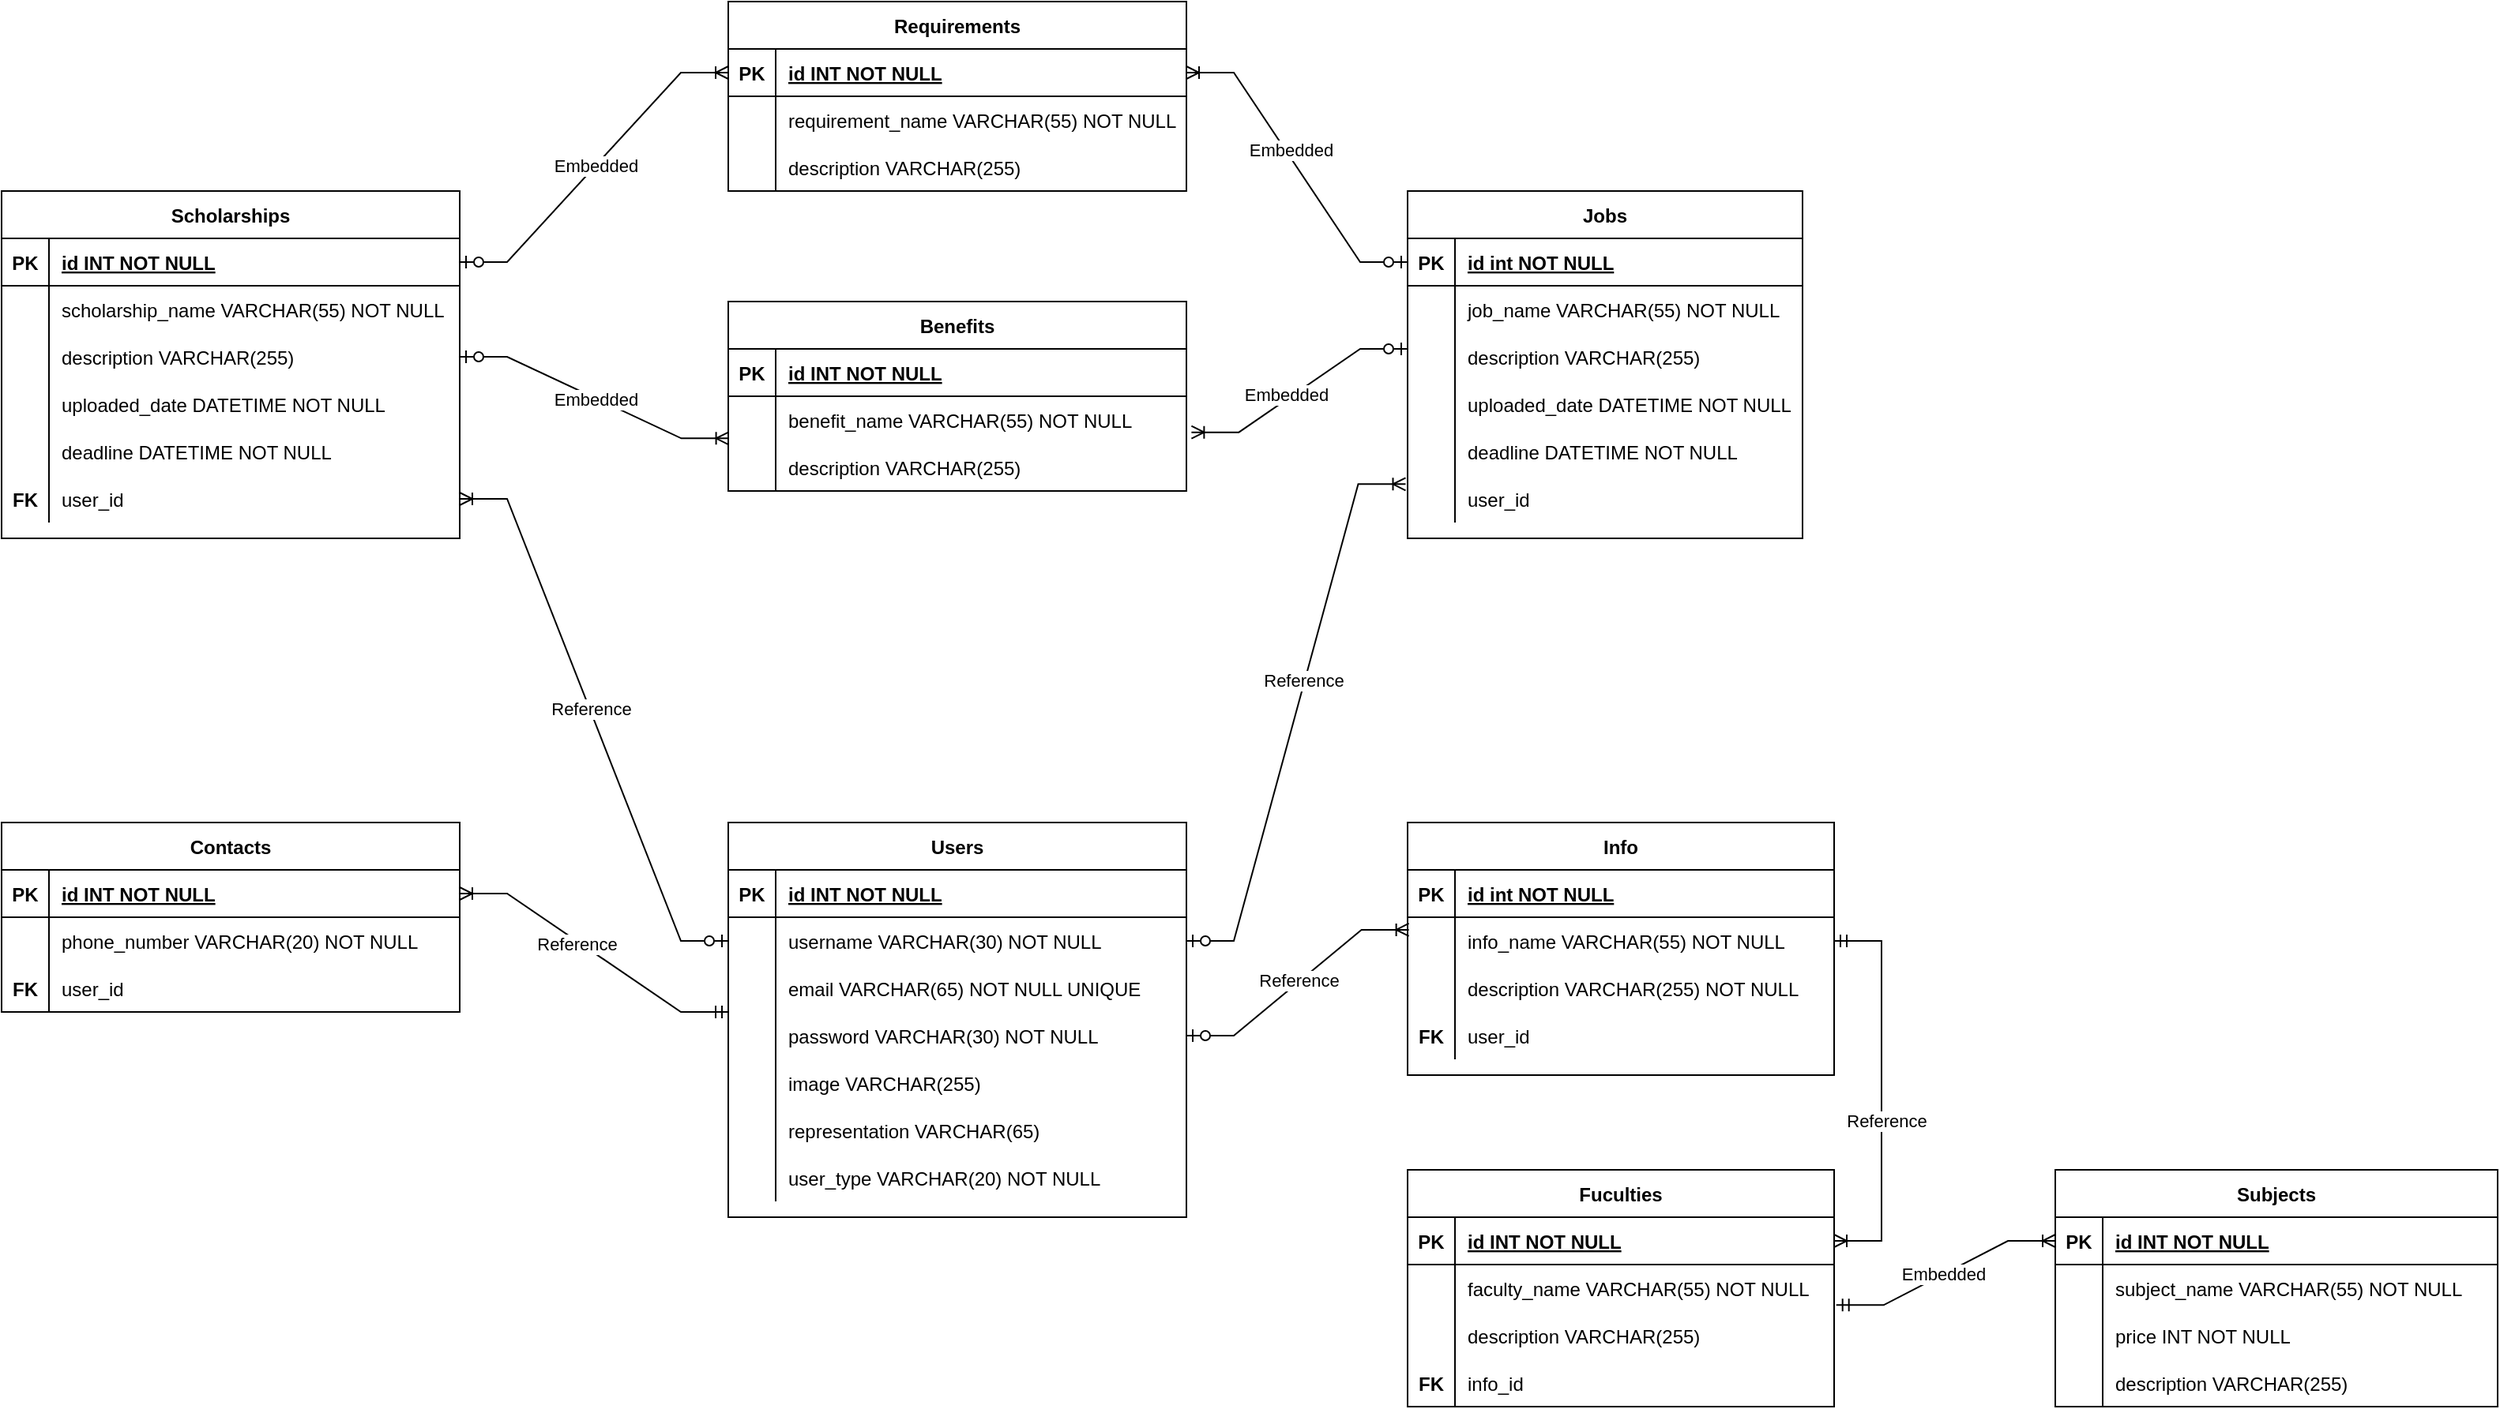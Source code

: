 <mxfile version="20.7.4" type="device"><diagram id="R2lEEEUBdFMjLlhIrx00" name="Page-1"><mxGraphModel dx="1711" dy="577" grid="1" gridSize="10" guides="1" tooltips="1" connect="1" arrows="1" fold="1" page="1" pageScale="1" pageWidth="850" pageHeight="1100" math="0" shadow="0" extFonts="Permanent Marker^https://fonts.googleapis.com/css?family=Permanent+Marker"><root><mxCell id="0"/><mxCell id="1" parent="0"/><mxCell id="C-vyLk0tnHw3VtMMgP7b-2" value="Jobs" style="shape=table;startSize=30;container=1;collapsible=1;childLayout=tableLayout;fixedRows=1;rowLines=0;fontStyle=1;align=center;resizeLast=1;" parent="1" vertex="1"><mxGeometry x="810" y="120" width="250" height="220" as="geometry"/></mxCell><mxCell id="C-vyLk0tnHw3VtMMgP7b-3" value="" style="shape=partialRectangle;collapsible=0;dropTarget=0;pointerEvents=0;fillColor=none;points=[[0,0.5],[1,0.5]];portConstraint=eastwest;top=0;left=0;right=0;bottom=1;" parent="C-vyLk0tnHw3VtMMgP7b-2" vertex="1"><mxGeometry y="30" width="250" height="30" as="geometry"/></mxCell><mxCell id="C-vyLk0tnHw3VtMMgP7b-4" value="PK" style="shape=partialRectangle;overflow=hidden;connectable=0;fillColor=none;top=0;left=0;bottom=0;right=0;fontStyle=1;" parent="C-vyLk0tnHw3VtMMgP7b-3" vertex="1"><mxGeometry width="30" height="30" as="geometry"><mxRectangle width="30" height="30" as="alternateBounds"/></mxGeometry></mxCell><mxCell id="C-vyLk0tnHw3VtMMgP7b-5" value="id int NOT NULL " style="shape=partialRectangle;overflow=hidden;connectable=0;fillColor=none;top=0;left=0;bottom=0;right=0;align=left;spacingLeft=6;fontStyle=5;" parent="C-vyLk0tnHw3VtMMgP7b-3" vertex="1"><mxGeometry x="30" width="220" height="30" as="geometry"><mxRectangle width="220" height="30" as="alternateBounds"/></mxGeometry></mxCell><mxCell id="C-vyLk0tnHw3VtMMgP7b-6" value="" style="shape=partialRectangle;collapsible=0;dropTarget=0;pointerEvents=0;fillColor=none;points=[[0,0.5],[1,0.5]];portConstraint=eastwest;top=0;left=0;right=0;bottom=0;" parent="C-vyLk0tnHw3VtMMgP7b-2" vertex="1"><mxGeometry y="60" width="250" height="30" as="geometry"/></mxCell><mxCell id="C-vyLk0tnHw3VtMMgP7b-7" value="" style="shape=partialRectangle;overflow=hidden;connectable=0;fillColor=none;top=0;left=0;bottom=0;right=0;" parent="C-vyLk0tnHw3VtMMgP7b-6" vertex="1"><mxGeometry width="30" height="30" as="geometry"><mxRectangle width="30" height="30" as="alternateBounds"/></mxGeometry></mxCell><mxCell id="C-vyLk0tnHw3VtMMgP7b-8" value="job_name VARCHAR(55) NOT NULL" style="shape=partialRectangle;overflow=hidden;connectable=0;fillColor=none;top=0;left=0;bottom=0;right=0;align=left;spacingLeft=6;" parent="C-vyLk0tnHw3VtMMgP7b-6" vertex="1"><mxGeometry x="30" width="220" height="30" as="geometry"><mxRectangle width="220" height="30" as="alternateBounds"/></mxGeometry></mxCell><mxCell id="C-vyLk0tnHw3VtMMgP7b-9" value="" style="shape=partialRectangle;collapsible=0;dropTarget=0;pointerEvents=0;fillColor=none;points=[[0,0.5],[1,0.5]];portConstraint=eastwest;top=0;left=0;right=0;bottom=0;" parent="C-vyLk0tnHw3VtMMgP7b-2" vertex="1"><mxGeometry y="90" width="250" height="30" as="geometry"/></mxCell><mxCell id="C-vyLk0tnHw3VtMMgP7b-10" value="" style="shape=partialRectangle;overflow=hidden;connectable=0;fillColor=none;top=0;left=0;bottom=0;right=0;" parent="C-vyLk0tnHw3VtMMgP7b-9" vertex="1"><mxGeometry width="30" height="30" as="geometry"><mxRectangle width="30" height="30" as="alternateBounds"/></mxGeometry></mxCell><mxCell id="C-vyLk0tnHw3VtMMgP7b-11" value="description VARCHAR(255)" style="shape=partialRectangle;overflow=hidden;connectable=0;fillColor=none;top=0;left=0;bottom=0;right=0;align=left;spacingLeft=6;" parent="C-vyLk0tnHw3VtMMgP7b-9" vertex="1"><mxGeometry x="30" width="220" height="30" as="geometry"><mxRectangle width="220" height="30" as="alternateBounds"/></mxGeometry></mxCell><mxCell id="MfcgnVbKcw_wjnU-7A-C-86" style="shape=partialRectangle;collapsible=0;dropTarget=0;pointerEvents=0;fillColor=none;points=[[0,0.5],[1,0.5]];portConstraint=eastwest;top=0;left=0;right=0;bottom=0;" parent="C-vyLk0tnHw3VtMMgP7b-2" vertex="1"><mxGeometry y="120" width="250" height="30" as="geometry"/></mxCell><mxCell id="MfcgnVbKcw_wjnU-7A-C-87" style="shape=partialRectangle;overflow=hidden;connectable=0;fillColor=none;top=0;left=0;bottom=0;right=0;" parent="MfcgnVbKcw_wjnU-7A-C-86" vertex="1"><mxGeometry width="30" height="30" as="geometry"><mxRectangle width="30" height="30" as="alternateBounds"/></mxGeometry></mxCell><mxCell id="MfcgnVbKcw_wjnU-7A-C-88" value="uploaded_date DATETIME NOT NULL" style="shape=partialRectangle;overflow=hidden;connectable=0;fillColor=none;top=0;left=0;bottom=0;right=0;align=left;spacingLeft=6;" parent="MfcgnVbKcw_wjnU-7A-C-86" vertex="1"><mxGeometry x="30" width="220" height="30" as="geometry"><mxRectangle width="220" height="30" as="alternateBounds"/></mxGeometry></mxCell><mxCell id="MfcgnVbKcw_wjnU-7A-C-89" style="shape=partialRectangle;collapsible=0;dropTarget=0;pointerEvents=0;fillColor=none;points=[[0,0.5],[1,0.5]];portConstraint=eastwest;top=0;left=0;right=0;bottom=0;" parent="C-vyLk0tnHw3VtMMgP7b-2" vertex="1"><mxGeometry y="150" width="250" height="30" as="geometry"/></mxCell><mxCell id="MfcgnVbKcw_wjnU-7A-C-90" style="shape=partialRectangle;overflow=hidden;connectable=0;fillColor=none;top=0;left=0;bottom=0;right=0;" parent="MfcgnVbKcw_wjnU-7A-C-89" vertex="1"><mxGeometry width="30" height="30" as="geometry"><mxRectangle width="30" height="30" as="alternateBounds"/></mxGeometry></mxCell><mxCell id="MfcgnVbKcw_wjnU-7A-C-91" value="deadline DATETIME NOT NULL" style="shape=partialRectangle;overflow=hidden;connectable=0;fillColor=none;top=0;left=0;bottom=0;right=0;align=left;spacingLeft=6;" parent="MfcgnVbKcw_wjnU-7A-C-89" vertex="1"><mxGeometry x="30" width="220" height="30" as="geometry"><mxRectangle width="220" height="30" as="alternateBounds"/></mxGeometry></mxCell><mxCell id="MfcgnVbKcw_wjnU-7A-C-92" style="shape=partialRectangle;collapsible=0;dropTarget=0;pointerEvents=0;fillColor=none;points=[[0,0.5],[1,0.5]];portConstraint=eastwest;top=0;left=0;right=0;bottom=0;" parent="C-vyLk0tnHw3VtMMgP7b-2" vertex="1"><mxGeometry y="180" width="250" height="30" as="geometry"/></mxCell><mxCell id="MfcgnVbKcw_wjnU-7A-C-93" style="shape=partialRectangle;overflow=hidden;connectable=0;fillColor=none;top=0;left=0;bottom=0;right=0;" parent="MfcgnVbKcw_wjnU-7A-C-92" vertex="1"><mxGeometry width="30" height="30" as="geometry"><mxRectangle width="30" height="30" as="alternateBounds"/></mxGeometry></mxCell><mxCell id="MfcgnVbKcw_wjnU-7A-C-94" value="user_id" style="shape=partialRectangle;overflow=hidden;connectable=0;fillColor=none;top=0;left=0;bottom=0;right=0;align=left;spacingLeft=6;" parent="MfcgnVbKcw_wjnU-7A-C-92" vertex="1"><mxGeometry x="30" width="220" height="30" as="geometry"><mxRectangle width="220" height="30" as="alternateBounds"/></mxGeometry></mxCell><mxCell id="C-vyLk0tnHw3VtMMgP7b-13" value="Info" style="shape=table;startSize=30;container=1;collapsible=1;childLayout=tableLayout;fixedRows=1;rowLines=0;fontStyle=1;align=center;resizeLast=1;" parent="1" vertex="1"><mxGeometry x="810" y="520" width="270" height="160" as="geometry"/></mxCell><mxCell id="C-vyLk0tnHw3VtMMgP7b-14" value="" style="shape=partialRectangle;collapsible=0;dropTarget=0;pointerEvents=0;fillColor=none;points=[[0,0.5],[1,0.5]];portConstraint=eastwest;top=0;left=0;right=0;bottom=1;" parent="C-vyLk0tnHw3VtMMgP7b-13" vertex="1"><mxGeometry y="30" width="270" height="30" as="geometry"/></mxCell><mxCell id="C-vyLk0tnHw3VtMMgP7b-15" value="PK" style="shape=partialRectangle;overflow=hidden;connectable=0;fillColor=none;top=0;left=0;bottom=0;right=0;fontStyle=1;" parent="C-vyLk0tnHw3VtMMgP7b-14" vertex="1"><mxGeometry width="30" height="30" as="geometry"><mxRectangle width="30" height="30" as="alternateBounds"/></mxGeometry></mxCell><mxCell id="C-vyLk0tnHw3VtMMgP7b-16" value="id int NOT NULL " style="shape=partialRectangle;overflow=hidden;connectable=0;fillColor=none;top=0;left=0;bottom=0;right=0;align=left;spacingLeft=6;fontStyle=5;" parent="C-vyLk0tnHw3VtMMgP7b-14" vertex="1"><mxGeometry x="30" width="240" height="30" as="geometry"><mxRectangle width="240" height="30" as="alternateBounds"/></mxGeometry></mxCell><mxCell id="C-vyLk0tnHw3VtMMgP7b-17" value="" style="shape=partialRectangle;collapsible=0;dropTarget=0;pointerEvents=0;fillColor=none;points=[[0,0.5],[1,0.5]];portConstraint=eastwest;top=0;left=0;right=0;bottom=0;" parent="C-vyLk0tnHw3VtMMgP7b-13" vertex="1"><mxGeometry y="60" width="270" height="30" as="geometry"/></mxCell><mxCell id="C-vyLk0tnHw3VtMMgP7b-18" value="" style="shape=partialRectangle;overflow=hidden;connectable=0;fillColor=none;top=0;left=0;bottom=0;right=0;" parent="C-vyLk0tnHw3VtMMgP7b-17" vertex="1"><mxGeometry width="30" height="30" as="geometry"><mxRectangle width="30" height="30" as="alternateBounds"/></mxGeometry></mxCell><mxCell id="C-vyLk0tnHw3VtMMgP7b-19" value="info_name VARCHAR(55) NOT NULL" style="shape=partialRectangle;overflow=hidden;connectable=0;fillColor=none;top=0;left=0;bottom=0;right=0;align=left;spacingLeft=6;" parent="C-vyLk0tnHw3VtMMgP7b-17" vertex="1"><mxGeometry x="30" width="240" height="30" as="geometry"><mxRectangle width="240" height="30" as="alternateBounds"/></mxGeometry></mxCell><mxCell id="C-vyLk0tnHw3VtMMgP7b-20" value="" style="shape=partialRectangle;collapsible=0;dropTarget=0;pointerEvents=0;fillColor=none;points=[[0,0.5],[1,0.5]];portConstraint=eastwest;top=0;left=0;right=0;bottom=0;" parent="C-vyLk0tnHw3VtMMgP7b-13" vertex="1"><mxGeometry y="90" width="270" height="30" as="geometry"/></mxCell><mxCell id="C-vyLk0tnHw3VtMMgP7b-21" value="" style="shape=partialRectangle;overflow=hidden;connectable=0;fillColor=none;top=0;left=0;bottom=0;right=0;" parent="C-vyLk0tnHw3VtMMgP7b-20" vertex="1"><mxGeometry width="30" height="30" as="geometry"><mxRectangle width="30" height="30" as="alternateBounds"/></mxGeometry></mxCell><mxCell id="C-vyLk0tnHw3VtMMgP7b-22" value="description VARCHAR(255) NOT NULL" style="shape=partialRectangle;overflow=hidden;connectable=0;fillColor=none;top=0;left=0;bottom=0;right=0;align=left;spacingLeft=6;" parent="C-vyLk0tnHw3VtMMgP7b-20" vertex="1"><mxGeometry x="30" width="240" height="30" as="geometry"><mxRectangle width="240" height="30" as="alternateBounds"/></mxGeometry></mxCell><mxCell id="MfcgnVbKcw_wjnU-7A-C-119" style="shape=partialRectangle;collapsible=0;dropTarget=0;pointerEvents=0;fillColor=none;points=[[0,0.5],[1,0.5]];portConstraint=eastwest;top=0;left=0;right=0;bottom=0;" parent="C-vyLk0tnHw3VtMMgP7b-13" vertex="1"><mxGeometry y="120" width="270" height="30" as="geometry"/></mxCell><mxCell id="MfcgnVbKcw_wjnU-7A-C-120" value="FK" style="shape=partialRectangle;overflow=hidden;connectable=0;fillColor=none;top=0;left=0;bottom=0;right=0;fontStyle=1" parent="MfcgnVbKcw_wjnU-7A-C-119" vertex="1"><mxGeometry width="30" height="30" as="geometry"><mxRectangle width="30" height="30" as="alternateBounds"/></mxGeometry></mxCell><mxCell id="MfcgnVbKcw_wjnU-7A-C-121" value="user_id" style="shape=partialRectangle;overflow=hidden;connectable=0;fillColor=none;top=0;left=0;bottom=0;right=0;align=left;spacingLeft=6;" parent="MfcgnVbKcw_wjnU-7A-C-119" vertex="1"><mxGeometry x="30" width="240" height="30" as="geometry"><mxRectangle width="240" height="30" as="alternateBounds"/></mxGeometry></mxCell><mxCell id="C-vyLk0tnHw3VtMMgP7b-23" value="Scholarships" style="shape=table;startSize=30;container=1;collapsible=1;childLayout=tableLayout;fixedRows=1;rowLines=0;fontStyle=1;align=center;resizeLast=1;" parent="1" vertex="1"><mxGeometry x="-80" y="120" width="290" height="220" as="geometry"/></mxCell><mxCell id="C-vyLk0tnHw3VtMMgP7b-24" value="" style="shape=partialRectangle;collapsible=0;dropTarget=0;pointerEvents=0;fillColor=none;points=[[0,0.5],[1,0.5]];portConstraint=eastwest;top=0;left=0;right=0;bottom=1;" parent="C-vyLk0tnHw3VtMMgP7b-23" vertex="1"><mxGeometry y="30" width="290" height="30" as="geometry"/></mxCell><mxCell id="C-vyLk0tnHw3VtMMgP7b-25" value="PK" style="shape=partialRectangle;overflow=hidden;connectable=0;fillColor=none;top=0;left=0;bottom=0;right=0;fontStyle=1;" parent="C-vyLk0tnHw3VtMMgP7b-24" vertex="1"><mxGeometry width="30" height="30" as="geometry"><mxRectangle width="30" height="30" as="alternateBounds"/></mxGeometry></mxCell><mxCell id="C-vyLk0tnHw3VtMMgP7b-26" value="id INT NOT NULL" style="shape=partialRectangle;overflow=hidden;connectable=0;fillColor=none;top=0;left=0;bottom=0;right=0;align=left;spacingLeft=6;fontStyle=5;" parent="C-vyLk0tnHw3VtMMgP7b-24" vertex="1"><mxGeometry x="30" width="260" height="30" as="geometry"><mxRectangle width="260" height="30" as="alternateBounds"/></mxGeometry></mxCell><mxCell id="C-vyLk0tnHw3VtMMgP7b-27" value="" style="shape=partialRectangle;collapsible=0;dropTarget=0;pointerEvents=0;fillColor=none;points=[[0,0.5],[1,0.5]];portConstraint=eastwest;top=0;left=0;right=0;bottom=0;" parent="C-vyLk0tnHw3VtMMgP7b-23" vertex="1"><mxGeometry y="60" width="290" height="30" as="geometry"/></mxCell><mxCell id="C-vyLk0tnHw3VtMMgP7b-28" value="" style="shape=partialRectangle;overflow=hidden;connectable=0;fillColor=none;top=0;left=0;bottom=0;right=0;" parent="C-vyLk0tnHw3VtMMgP7b-27" vertex="1"><mxGeometry width="30" height="30" as="geometry"><mxRectangle width="30" height="30" as="alternateBounds"/></mxGeometry></mxCell><mxCell id="C-vyLk0tnHw3VtMMgP7b-29" value="scholarship_name VARCHAR(55) NOT NULL" style="shape=partialRectangle;overflow=hidden;connectable=0;fillColor=none;top=0;left=0;bottom=0;right=0;align=left;spacingLeft=6;" parent="C-vyLk0tnHw3VtMMgP7b-27" vertex="1"><mxGeometry x="30" width="260" height="30" as="geometry"><mxRectangle width="260" height="30" as="alternateBounds"/></mxGeometry></mxCell><mxCell id="MfcgnVbKcw_wjnU-7A-C-8" style="shape=partialRectangle;collapsible=0;dropTarget=0;pointerEvents=0;fillColor=none;points=[[0,0.5],[1,0.5]];portConstraint=eastwest;top=0;left=0;right=0;bottom=0;" parent="C-vyLk0tnHw3VtMMgP7b-23" vertex="1"><mxGeometry y="90" width="290" height="30" as="geometry"/></mxCell><mxCell id="MfcgnVbKcw_wjnU-7A-C-9" style="shape=partialRectangle;overflow=hidden;connectable=0;fillColor=none;top=0;left=0;bottom=0;right=0;" parent="MfcgnVbKcw_wjnU-7A-C-8" vertex="1"><mxGeometry width="30" height="30" as="geometry"><mxRectangle width="30" height="30" as="alternateBounds"/></mxGeometry></mxCell><mxCell id="MfcgnVbKcw_wjnU-7A-C-10" value="description VARCHAR(255)" style="shape=partialRectangle;overflow=hidden;connectable=0;fillColor=none;top=0;left=0;bottom=0;right=0;align=left;spacingLeft=6;" parent="MfcgnVbKcw_wjnU-7A-C-8" vertex="1"><mxGeometry x="30" width="260" height="30" as="geometry"><mxRectangle width="260" height="30" as="alternateBounds"/></mxGeometry></mxCell><mxCell id="MfcgnVbKcw_wjnU-7A-C-11" style="shape=partialRectangle;collapsible=0;dropTarget=0;pointerEvents=0;fillColor=none;points=[[0,0.5],[1,0.5]];portConstraint=eastwest;top=0;left=0;right=0;bottom=0;" parent="C-vyLk0tnHw3VtMMgP7b-23" vertex="1"><mxGeometry y="120" width="290" height="30" as="geometry"/></mxCell><mxCell id="MfcgnVbKcw_wjnU-7A-C-12" style="shape=partialRectangle;overflow=hidden;connectable=0;fillColor=none;top=0;left=0;bottom=0;right=0;" parent="MfcgnVbKcw_wjnU-7A-C-11" vertex="1"><mxGeometry width="30" height="30" as="geometry"><mxRectangle width="30" height="30" as="alternateBounds"/></mxGeometry></mxCell><mxCell id="MfcgnVbKcw_wjnU-7A-C-13" value="uploaded_date DATETIME NOT NULL" style="shape=partialRectangle;overflow=hidden;connectable=0;fillColor=none;top=0;left=0;bottom=0;right=0;align=left;spacingLeft=6;" parent="MfcgnVbKcw_wjnU-7A-C-11" vertex="1"><mxGeometry x="30" width="260" height="30" as="geometry"><mxRectangle width="260" height="30" as="alternateBounds"/></mxGeometry></mxCell><mxCell id="MfcgnVbKcw_wjnU-7A-C-14" style="shape=partialRectangle;collapsible=0;dropTarget=0;pointerEvents=0;fillColor=none;points=[[0,0.5],[1,0.5]];portConstraint=eastwest;top=0;left=0;right=0;bottom=0;" parent="C-vyLk0tnHw3VtMMgP7b-23" vertex="1"><mxGeometry y="150" width="290" height="30" as="geometry"/></mxCell><mxCell id="MfcgnVbKcw_wjnU-7A-C-15" style="shape=partialRectangle;overflow=hidden;connectable=0;fillColor=none;top=0;left=0;bottom=0;right=0;" parent="MfcgnVbKcw_wjnU-7A-C-14" vertex="1"><mxGeometry width="30" height="30" as="geometry"><mxRectangle width="30" height="30" as="alternateBounds"/></mxGeometry></mxCell><mxCell id="MfcgnVbKcw_wjnU-7A-C-16" value="deadline DATETIME NOT NULL" style="shape=partialRectangle;overflow=hidden;connectable=0;fillColor=none;top=0;left=0;bottom=0;right=0;align=left;spacingLeft=6;" parent="MfcgnVbKcw_wjnU-7A-C-14" vertex="1"><mxGeometry x="30" width="260" height="30" as="geometry"><mxRectangle width="260" height="30" as="alternateBounds"/></mxGeometry></mxCell><mxCell id="MfcgnVbKcw_wjnU-7A-C-47" style="shape=partialRectangle;collapsible=0;dropTarget=0;pointerEvents=0;fillColor=none;points=[[0,0.5],[1,0.5]];portConstraint=eastwest;top=0;left=0;right=0;bottom=0;" parent="C-vyLk0tnHw3VtMMgP7b-23" vertex="1"><mxGeometry y="180" width="290" height="30" as="geometry"/></mxCell><mxCell id="MfcgnVbKcw_wjnU-7A-C-48" value="FK" style="shape=partialRectangle;overflow=hidden;connectable=0;fillColor=none;top=0;left=0;bottom=0;right=0;fontStyle=1" parent="MfcgnVbKcw_wjnU-7A-C-47" vertex="1"><mxGeometry width="30" height="30" as="geometry"><mxRectangle width="30" height="30" as="alternateBounds"/></mxGeometry></mxCell><mxCell id="MfcgnVbKcw_wjnU-7A-C-49" value="user_id" style="shape=partialRectangle;overflow=hidden;connectable=0;fillColor=none;top=0;left=0;bottom=0;right=0;align=left;spacingLeft=6;" parent="MfcgnVbKcw_wjnU-7A-C-47" vertex="1"><mxGeometry x="30" width="260" height="30" as="geometry"><mxRectangle width="260" height="30" as="alternateBounds"/></mxGeometry></mxCell><mxCell id="MfcgnVbKcw_wjnU-7A-C-1" value="Users" style="shape=table;startSize=30;container=1;collapsible=1;childLayout=tableLayout;fixedRows=1;rowLines=0;fontStyle=1;align=center;resizeLast=1;" parent="1" vertex="1"><mxGeometry x="380" y="520" width="290" height="250" as="geometry"/></mxCell><mxCell id="MfcgnVbKcw_wjnU-7A-C-2" value="" style="shape=partialRectangle;collapsible=0;dropTarget=0;pointerEvents=0;fillColor=none;points=[[0,0.5],[1,0.5]];portConstraint=eastwest;top=0;left=0;right=0;bottom=1;" parent="MfcgnVbKcw_wjnU-7A-C-1" vertex="1"><mxGeometry y="30" width="290" height="30" as="geometry"/></mxCell><mxCell id="MfcgnVbKcw_wjnU-7A-C-3" value="PK" style="shape=partialRectangle;overflow=hidden;connectable=0;fillColor=none;top=0;left=0;bottom=0;right=0;fontStyle=1;" parent="MfcgnVbKcw_wjnU-7A-C-2" vertex="1"><mxGeometry width="30" height="30" as="geometry"><mxRectangle width="30" height="30" as="alternateBounds"/></mxGeometry></mxCell><mxCell id="MfcgnVbKcw_wjnU-7A-C-4" value="id INT NOT NULL" style="shape=partialRectangle;overflow=hidden;connectable=0;fillColor=none;top=0;left=0;bottom=0;right=0;align=left;spacingLeft=6;fontStyle=5;" parent="MfcgnVbKcw_wjnU-7A-C-2" vertex="1"><mxGeometry x="30" width="260" height="30" as="geometry"><mxRectangle width="260" height="30" as="alternateBounds"/></mxGeometry></mxCell><mxCell id="MfcgnVbKcw_wjnU-7A-C-66" style="shape=partialRectangle;collapsible=0;dropTarget=0;pointerEvents=0;fillColor=none;points=[[0,0.5],[1,0.5]];portConstraint=eastwest;top=0;left=0;right=0;bottom=0;" parent="MfcgnVbKcw_wjnU-7A-C-1" vertex="1"><mxGeometry y="60" width="290" height="30" as="geometry"/></mxCell><mxCell id="MfcgnVbKcw_wjnU-7A-C-67" style="shape=partialRectangle;overflow=hidden;connectable=0;fillColor=none;top=0;left=0;bottom=0;right=0;" parent="MfcgnVbKcw_wjnU-7A-C-66" vertex="1"><mxGeometry width="30" height="30" as="geometry"><mxRectangle width="30" height="30" as="alternateBounds"/></mxGeometry></mxCell><mxCell id="MfcgnVbKcw_wjnU-7A-C-68" value="username VARCHAR(30) NOT NULL" style="shape=partialRectangle;overflow=hidden;connectable=0;fillColor=none;top=0;left=0;bottom=0;right=0;align=left;spacingLeft=6;" parent="MfcgnVbKcw_wjnU-7A-C-66" vertex="1"><mxGeometry x="30" width="260" height="30" as="geometry"><mxRectangle width="260" height="30" as="alternateBounds"/></mxGeometry></mxCell><mxCell id="MfcgnVbKcw_wjnU-7A-C-5" value="" style="shape=partialRectangle;collapsible=0;dropTarget=0;pointerEvents=0;fillColor=none;points=[[0,0.5],[1,0.5]];portConstraint=eastwest;top=0;left=0;right=0;bottom=0;" parent="MfcgnVbKcw_wjnU-7A-C-1" vertex="1"><mxGeometry y="90" width="290" height="30" as="geometry"/></mxCell><mxCell id="MfcgnVbKcw_wjnU-7A-C-6" value="" style="shape=partialRectangle;overflow=hidden;connectable=0;fillColor=none;top=0;left=0;bottom=0;right=0;" parent="MfcgnVbKcw_wjnU-7A-C-5" vertex="1"><mxGeometry width="30" height="30" as="geometry"><mxRectangle width="30" height="30" as="alternateBounds"/></mxGeometry></mxCell><mxCell id="MfcgnVbKcw_wjnU-7A-C-7" value="email VARCHAR(65) NOT NULL UNIQUE" style="shape=partialRectangle;overflow=hidden;connectable=0;fillColor=none;top=0;left=0;bottom=0;right=0;align=left;spacingLeft=6;" parent="MfcgnVbKcw_wjnU-7A-C-5" vertex="1"><mxGeometry x="30" width="260" height="30" as="geometry"><mxRectangle width="260" height="30" as="alternateBounds"/></mxGeometry></mxCell><mxCell id="MfcgnVbKcw_wjnU-7A-C-57" style="shape=partialRectangle;collapsible=0;dropTarget=0;pointerEvents=0;fillColor=none;points=[[0,0.5],[1,0.5]];portConstraint=eastwest;top=0;left=0;right=0;bottom=0;" parent="MfcgnVbKcw_wjnU-7A-C-1" vertex="1"><mxGeometry y="120" width="290" height="30" as="geometry"/></mxCell><mxCell id="MfcgnVbKcw_wjnU-7A-C-58" style="shape=partialRectangle;overflow=hidden;connectable=0;fillColor=none;top=0;left=0;bottom=0;right=0;" parent="MfcgnVbKcw_wjnU-7A-C-57" vertex="1"><mxGeometry width="30" height="30" as="geometry"><mxRectangle width="30" height="30" as="alternateBounds"/></mxGeometry></mxCell><mxCell id="MfcgnVbKcw_wjnU-7A-C-59" value="password VARCHAR(30) NOT NULL" style="shape=partialRectangle;overflow=hidden;connectable=0;fillColor=none;top=0;left=0;bottom=0;right=0;align=left;spacingLeft=6;" parent="MfcgnVbKcw_wjnU-7A-C-57" vertex="1"><mxGeometry x="30" width="260" height="30" as="geometry"><mxRectangle width="260" height="30" as="alternateBounds"/></mxGeometry></mxCell><mxCell id="MfcgnVbKcw_wjnU-7A-C-54" style="shape=partialRectangle;collapsible=0;dropTarget=0;pointerEvents=0;fillColor=none;points=[[0,0.5],[1,0.5]];portConstraint=eastwest;top=0;left=0;right=0;bottom=0;" parent="MfcgnVbKcw_wjnU-7A-C-1" vertex="1"><mxGeometry y="150" width="290" height="30" as="geometry"/></mxCell><mxCell id="MfcgnVbKcw_wjnU-7A-C-55" style="shape=partialRectangle;overflow=hidden;connectable=0;fillColor=none;top=0;left=0;bottom=0;right=0;" parent="MfcgnVbKcw_wjnU-7A-C-54" vertex="1"><mxGeometry width="30" height="30" as="geometry"><mxRectangle width="30" height="30" as="alternateBounds"/></mxGeometry></mxCell><mxCell id="MfcgnVbKcw_wjnU-7A-C-56" value="image VARCHAR(255) " style="shape=partialRectangle;overflow=hidden;connectable=0;fillColor=none;top=0;left=0;bottom=0;right=0;align=left;spacingLeft=6;" parent="MfcgnVbKcw_wjnU-7A-C-54" vertex="1"><mxGeometry x="30" width="260" height="30" as="geometry"><mxRectangle width="260" height="30" as="alternateBounds"/></mxGeometry></mxCell><mxCell id="MfcgnVbKcw_wjnU-7A-C-60" style="shape=partialRectangle;collapsible=0;dropTarget=0;pointerEvents=0;fillColor=none;points=[[0,0.5],[1,0.5]];portConstraint=eastwest;top=0;left=0;right=0;bottom=0;" parent="MfcgnVbKcw_wjnU-7A-C-1" vertex="1"><mxGeometry y="180" width="290" height="30" as="geometry"/></mxCell><mxCell id="MfcgnVbKcw_wjnU-7A-C-61" style="shape=partialRectangle;overflow=hidden;connectable=0;fillColor=none;top=0;left=0;bottom=0;right=0;" parent="MfcgnVbKcw_wjnU-7A-C-60" vertex="1"><mxGeometry width="30" height="30" as="geometry"><mxRectangle width="30" height="30" as="alternateBounds"/></mxGeometry></mxCell><mxCell id="MfcgnVbKcw_wjnU-7A-C-62" value="representation VARCHAR(65) " style="shape=partialRectangle;overflow=hidden;connectable=0;fillColor=none;top=0;left=0;bottom=0;right=0;align=left;spacingLeft=6;" parent="MfcgnVbKcw_wjnU-7A-C-60" vertex="1"><mxGeometry x="30" width="260" height="30" as="geometry"><mxRectangle width="260" height="30" as="alternateBounds"/></mxGeometry></mxCell><mxCell id="MfcgnVbKcw_wjnU-7A-C-103" style="shape=partialRectangle;collapsible=0;dropTarget=0;pointerEvents=0;fillColor=none;points=[[0,0.5],[1,0.5]];portConstraint=eastwest;top=0;left=0;right=0;bottom=0;" parent="MfcgnVbKcw_wjnU-7A-C-1" vertex="1"><mxGeometry y="210" width="290" height="30" as="geometry"/></mxCell><mxCell id="MfcgnVbKcw_wjnU-7A-C-104" style="shape=partialRectangle;overflow=hidden;connectable=0;fillColor=none;top=0;left=0;bottom=0;right=0;" parent="MfcgnVbKcw_wjnU-7A-C-103" vertex="1"><mxGeometry width="30" height="30" as="geometry"><mxRectangle width="30" height="30" as="alternateBounds"/></mxGeometry></mxCell><mxCell id="MfcgnVbKcw_wjnU-7A-C-105" value="user_type VARCHAR(20) NOT NULL" style="shape=partialRectangle;overflow=hidden;connectable=0;fillColor=none;top=0;left=0;bottom=0;right=0;align=left;spacingLeft=6;" parent="MfcgnVbKcw_wjnU-7A-C-103" vertex="1"><mxGeometry x="30" width="260" height="30" as="geometry"><mxRectangle width="260" height="30" as="alternateBounds"/></mxGeometry></mxCell><mxCell id="MfcgnVbKcw_wjnU-7A-C-17" value="Requirements" style="shape=table;startSize=30;container=1;collapsible=1;childLayout=tableLayout;fixedRows=1;rowLines=0;fontStyle=1;align=center;resizeLast=1;" parent="1" vertex="1"><mxGeometry x="380" width="290" height="120" as="geometry"/></mxCell><mxCell id="MfcgnVbKcw_wjnU-7A-C-18" value="" style="shape=tableRow;horizontal=0;startSize=0;swimlaneHead=0;swimlaneBody=0;fillColor=none;collapsible=0;dropTarget=0;points=[[0,0.5],[1,0.5]];portConstraint=eastwest;top=0;left=0;right=0;bottom=1;" parent="MfcgnVbKcw_wjnU-7A-C-17" vertex="1"><mxGeometry y="30" width="290" height="30" as="geometry"/></mxCell><mxCell id="MfcgnVbKcw_wjnU-7A-C-19" value="PK" style="shape=partialRectangle;connectable=0;fillColor=none;top=0;left=0;bottom=0;right=0;fontStyle=1;overflow=hidden;" parent="MfcgnVbKcw_wjnU-7A-C-18" vertex="1"><mxGeometry width="30" height="30" as="geometry"><mxRectangle width="30" height="30" as="alternateBounds"/></mxGeometry></mxCell><mxCell id="MfcgnVbKcw_wjnU-7A-C-20" value="id INT NOT NULL" style="shape=partialRectangle;connectable=0;fillColor=none;top=0;left=0;bottom=0;right=0;align=left;spacingLeft=6;fontStyle=5;overflow=hidden;" parent="MfcgnVbKcw_wjnU-7A-C-18" vertex="1"><mxGeometry x="30" width="260" height="30" as="geometry"><mxRectangle width="260" height="30" as="alternateBounds"/></mxGeometry></mxCell><mxCell id="MfcgnVbKcw_wjnU-7A-C-21" value="" style="shape=tableRow;horizontal=0;startSize=0;swimlaneHead=0;swimlaneBody=0;fillColor=none;collapsible=0;dropTarget=0;points=[[0,0.5],[1,0.5]];portConstraint=eastwest;top=0;left=0;right=0;bottom=0;" parent="MfcgnVbKcw_wjnU-7A-C-17" vertex="1"><mxGeometry y="60" width="290" height="30" as="geometry"/></mxCell><mxCell id="MfcgnVbKcw_wjnU-7A-C-22" value="" style="shape=partialRectangle;connectable=0;fillColor=none;top=0;left=0;bottom=0;right=0;editable=1;overflow=hidden;" parent="MfcgnVbKcw_wjnU-7A-C-21" vertex="1"><mxGeometry width="30" height="30" as="geometry"><mxRectangle width="30" height="30" as="alternateBounds"/></mxGeometry></mxCell><mxCell id="MfcgnVbKcw_wjnU-7A-C-23" value="requirement_name VARCHAR(55) NOT NULL" style="shape=partialRectangle;connectable=0;fillColor=none;top=0;left=0;bottom=0;right=0;align=left;spacingLeft=6;overflow=hidden;" parent="MfcgnVbKcw_wjnU-7A-C-21" vertex="1"><mxGeometry x="30" width="260" height="30" as="geometry"><mxRectangle width="260" height="30" as="alternateBounds"/></mxGeometry></mxCell><mxCell id="MfcgnVbKcw_wjnU-7A-C-24" value="" style="shape=tableRow;horizontal=0;startSize=0;swimlaneHead=0;swimlaneBody=0;fillColor=none;collapsible=0;dropTarget=0;points=[[0,0.5],[1,0.5]];portConstraint=eastwest;top=0;left=0;right=0;bottom=0;" parent="MfcgnVbKcw_wjnU-7A-C-17" vertex="1"><mxGeometry y="90" width="290" height="30" as="geometry"/></mxCell><mxCell id="MfcgnVbKcw_wjnU-7A-C-25" value="" style="shape=partialRectangle;connectable=0;fillColor=none;top=0;left=0;bottom=0;right=0;editable=1;overflow=hidden;" parent="MfcgnVbKcw_wjnU-7A-C-24" vertex="1"><mxGeometry width="30" height="30" as="geometry"><mxRectangle width="30" height="30" as="alternateBounds"/></mxGeometry></mxCell><mxCell id="MfcgnVbKcw_wjnU-7A-C-26" value="description VARCHAR(255)" style="shape=partialRectangle;connectable=0;fillColor=none;top=0;left=0;bottom=0;right=0;align=left;spacingLeft=6;overflow=hidden;" parent="MfcgnVbKcw_wjnU-7A-C-24" vertex="1"><mxGeometry x="30" width="260" height="30" as="geometry"><mxRectangle width="260" height="30" as="alternateBounds"/></mxGeometry></mxCell><mxCell id="MfcgnVbKcw_wjnU-7A-C-31" value="Benefits" style="shape=table;startSize=30;container=1;collapsible=1;childLayout=tableLayout;fixedRows=1;rowLines=0;fontStyle=1;align=center;resizeLast=1;" parent="1" vertex="1"><mxGeometry x="380" y="190" width="290" height="120" as="geometry"/></mxCell><mxCell id="MfcgnVbKcw_wjnU-7A-C-32" value="" style="shape=tableRow;horizontal=0;startSize=0;swimlaneHead=0;swimlaneBody=0;fillColor=none;collapsible=0;dropTarget=0;points=[[0,0.5],[1,0.5]];portConstraint=eastwest;top=0;left=0;right=0;bottom=1;" parent="MfcgnVbKcw_wjnU-7A-C-31" vertex="1"><mxGeometry y="30" width="290" height="30" as="geometry"/></mxCell><mxCell id="MfcgnVbKcw_wjnU-7A-C-33" value="PK" style="shape=partialRectangle;connectable=0;fillColor=none;top=0;left=0;bottom=0;right=0;fontStyle=1;overflow=hidden;" parent="MfcgnVbKcw_wjnU-7A-C-32" vertex="1"><mxGeometry width="30" height="30" as="geometry"><mxRectangle width="30" height="30" as="alternateBounds"/></mxGeometry></mxCell><mxCell id="MfcgnVbKcw_wjnU-7A-C-34" value="id INT NOT NULL" style="shape=partialRectangle;connectable=0;fillColor=none;top=0;left=0;bottom=0;right=0;align=left;spacingLeft=6;fontStyle=5;overflow=hidden;" parent="MfcgnVbKcw_wjnU-7A-C-32" vertex="1"><mxGeometry x="30" width="260" height="30" as="geometry"><mxRectangle width="260" height="30" as="alternateBounds"/></mxGeometry></mxCell><mxCell id="MfcgnVbKcw_wjnU-7A-C-35" value="" style="shape=tableRow;horizontal=0;startSize=0;swimlaneHead=0;swimlaneBody=0;fillColor=none;collapsible=0;dropTarget=0;points=[[0,0.5],[1,0.5]];portConstraint=eastwest;top=0;left=0;right=0;bottom=0;" parent="MfcgnVbKcw_wjnU-7A-C-31" vertex="1"><mxGeometry y="60" width="290" height="30" as="geometry"/></mxCell><mxCell id="MfcgnVbKcw_wjnU-7A-C-36" value="" style="shape=partialRectangle;connectable=0;fillColor=none;top=0;left=0;bottom=0;right=0;editable=1;overflow=hidden;" parent="MfcgnVbKcw_wjnU-7A-C-35" vertex="1"><mxGeometry width="30" height="30" as="geometry"><mxRectangle width="30" height="30" as="alternateBounds"/></mxGeometry></mxCell><mxCell id="MfcgnVbKcw_wjnU-7A-C-37" value="benefit_name VARCHAR(55) NOT NULL" style="shape=partialRectangle;connectable=0;fillColor=none;top=0;left=0;bottom=0;right=0;align=left;spacingLeft=6;overflow=hidden;" parent="MfcgnVbKcw_wjnU-7A-C-35" vertex="1"><mxGeometry x="30" width="260" height="30" as="geometry"><mxRectangle width="260" height="30" as="alternateBounds"/></mxGeometry></mxCell><mxCell id="MfcgnVbKcw_wjnU-7A-C-38" value="" style="shape=tableRow;horizontal=0;startSize=0;swimlaneHead=0;swimlaneBody=0;fillColor=none;collapsible=0;dropTarget=0;points=[[0,0.5],[1,0.5]];portConstraint=eastwest;top=0;left=0;right=0;bottom=0;" parent="MfcgnVbKcw_wjnU-7A-C-31" vertex="1"><mxGeometry y="90" width="290" height="30" as="geometry"/></mxCell><mxCell id="MfcgnVbKcw_wjnU-7A-C-39" value="" style="shape=partialRectangle;connectable=0;fillColor=none;top=0;left=0;bottom=0;right=0;editable=1;overflow=hidden;" parent="MfcgnVbKcw_wjnU-7A-C-38" vertex="1"><mxGeometry width="30" height="30" as="geometry"><mxRectangle width="30" height="30" as="alternateBounds"/></mxGeometry></mxCell><mxCell id="MfcgnVbKcw_wjnU-7A-C-40" value="description VARCHAR(255)" style="shape=partialRectangle;connectable=0;fillColor=none;top=0;left=0;bottom=0;right=0;align=left;spacingLeft=6;overflow=hidden;" parent="MfcgnVbKcw_wjnU-7A-C-38" vertex="1"><mxGeometry x="30" width="260" height="30" as="geometry"><mxRectangle width="260" height="30" as="alternateBounds"/></mxGeometry></mxCell><mxCell id="MfcgnVbKcw_wjnU-7A-C-50" value="" style="edgeStyle=entityRelationEdgeStyle;fontSize=12;html=1;endArrow=ERoneToMany;startArrow=ERzeroToOne;rounded=0;entryX=0;entryY=0.5;entryDx=0;entryDy=0;exitX=1;exitY=0.5;exitDx=0;exitDy=0;" parent="1" source="C-vyLk0tnHw3VtMMgP7b-24" target="MfcgnVbKcw_wjnU-7A-C-18" edge="1"><mxGeometry width="100" height="100" relative="1" as="geometry"><mxPoint x="170" y="30" as="sourcePoint"/><mxPoint x="130" y="440" as="targetPoint"/></mxGeometry></mxCell><mxCell id="MfcgnVbKcw_wjnU-7A-C-51" value="Embedded" style="edgeLabel;html=1;align=center;verticalAlign=middle;resizable=0;points=[];" parent="MfcgnVbKcw_wjnU-7A-C-50" vertex="1" connectable="0"><mxGeometry x="0.011" relative="1" as="geometry"><mxPoint as="offset"/></mxGeometry></mxCell><mxCell id="MfcgnVbKcw_wjnU-7A-C-52" value="" style="edgeStyle=entityRelationEdgeStyle;fontSize=12;html=1;endArrow=ERoneToMany;startArrow=ERzeroToOne;rounded=0;entryX=0.001;entryY=-0.111;entryDx=0;entryDy=0;exitX=1;exitY=0.5;exitDx=0;exitDy=0;entryPerimeter=0;" parent="1" source="MfcgnVbKcw_wjnU-7A-C-8" target="MfcgnVbKcw_wjnU-7A-C-38" edge="1"><mxGeometry width="100" height="100" relative="1" as="geometry"><mxPoint x="180" y="80" as="sourcePoint"/><mxPoint x="-50.0" y="175.0" as="targetPoint"/></mxGeometry></mxCell><mxCell id="MfcgnVbKcw_wjnU-7A-C-53" value="Embedded" style="edgeLabel;html=1;align=center;verticalAlign=middle;resizable=0;points=[];" parent="MfcgnVbKcw_wjnU-7A-C-52" vertex="1" connectable="0"><mxGeometry x="0.011" relative="1" as="geometry"><mxPoint as="offset"/></mxGeometry></mxCell><mxCell id="MfcgnVbKcw_wjnU-7A-C-69" value="Contacts" style="shape=table;startSize=30;container=1;collapsible=1;childLayout=tableLayout;fixedRows=1;rowLines=0;fontStyle=1;align=center;resizeLast=1;" parent="1" vertex="1"><mxGeometry x="-80" y="520" width="290" height="120" as="geometry"/></mxCell><mxCell id="MfcgnVbKcw_wjnU-7A-C-70" value="" style="shape=tableRow;horizontal=0;startSize=0;swimlaneHead=0;swimlaneBody=0;fillColor=none;collapsible=0;dropTarget=0;points=[[0,0.5],[1,0.5]];portConstraint=eastwest;top=0;left=0;right=0;bottom=1;" parent="MfcgnVbKcw_wjnU-7A-C-69" vertex="1"><mxGeometry y="30" width="290" height="30" as="geometry"/></mxCell><mxCell id="MfcgnVbKcw_wjnU-7A-C-71" value="PK" style="shape=partialRectangle;connectable=0;fillColor=none;top=0;left=0;bottom=0;right=0;fontStyle=1;overflow=hidden;" parent="MfcgnVbKcw_wjnU-7A-C-70" vertex="1"><mxGeometry width="30" height="30" as="geometry"><mxRectangle width="30" height="30" as="alternateBounds"/></mxGeometry></mxCell><mxCell id="MfcgnVbKcw_wjnU-7A-C-72" value="id INT NOT NULL" style="shape=partialRectangle;connectable=0;fillColor=none;top=0;left=0;bottom=0;right=0;align=left;spacingLeft=6;fontStyle=5;overflow=hidden;" parent="MfcgnVbKcw_wjnU-7A-C-70" vertex="1"><mxGeometry x="30" width="260" height="30" as="geometry"><mxRectangle width="260" height="30" as="alternateBounds"/></mxGeometry></mxCell><mxCell id="MfcgnVbKcw_wjnU-7A-C-73" value="" style="shape=tableRow;horizontal=0;startSize=0;swimlaneHead=0;swimlaneBody=0;fillColor=none;collapsible=0;dropTarget=0;points=[[0,0.5],[1,0.5]];portConstraint=eastwest;top=0;left=0;right=0;bottom=0;" parent="MfcgnVbKcw_wjnU-7A-C-69" vertex="1"><mxGeometry y="60" width="290" height="30" as="geometry"/></mxCell><mxCell id="MfcgnVbKcw_wjnU-7A-C-74" value="" style="shape=partialRectangle;connectable=0;fillColor=none;top=0;left=0;bottom=0;right=0;editable=1;overflow=hidden;" parent="MfcgnVbKcw_wjnU-7A-C-73" vertex="1"><mxGeometry width="30" height="30" as="geometry"><mxRectangle width="30" height="30" as="alternateBounds"/></mxGeometry></mxCell><mxCell id="MfcgnVbKcw_wjnU-7A-C-75" value="phone_number VARCHAR(20) NOT NULL" style="shape=partialRectangle;connectable=0;fillColor=none;top=0;left=0;bottom=0;right=0;align=left;spacingLeft=6;overflow=hidden;" parent="MfcgnVbKcw_wjnU-7A-C-73" vertex="1"><mxGeometry x="30" width="260" height="30" as="geometry"><mxRectangle width="260" height="30" as="alternateBounds"/></mxGeometry></mxCell><mxCell id="MfcgnVbKcw_wjnU-7A-C-76" value="" style="shape=tableRow;horizontal=0;startSize=0;swimlaneHead=0;swimlaneBody=0;fillColor=none;collapsible=0;dropTarget=0;points=[[0,0.5],[1,0.5]];portConstraint=eastwest;top=0;left=0;right=0;bottom=0;" parent="MfcgnVbKcw_wjnU-7A-C-69" vertex="1"><mxGeometry y="90" width="290" height="30" as="geometry"/></mxCell><mxCell id="MfcgnVbKcw_wjnU-7A-C-77" value="FK" style="shape=partialRectangle;connectable=0;fillColor=none;top=0;left=0;bottom=0;right=0;editable=1;overflow=hidden;fontStyle=1" parent="MfcgnVbKcw_wjnU-7A-C-76" vertex="1"><mxGeometry width="30" height="30" as="geometry"><mxRectangle width="30" height="30" as="alternateBounds"/></mxGeometry></mxCell><mxCell id="MfcgnVbKcw_wjnU-7A-C-78" value="user_id" style="shape=partialRectangle;connectable=0;fillColor=none;top=0;left=0;bottom=0;right=0;align=left;spacingLeft=6;overflow=hidden;" parent="MfcgnVbKcw_wjnU-7A-C-76" vertex="1"><mxGeometry x="30" width="260" height="30" as="geometry"><mxRectangle width="260" height="30" as="alternateBounds"/></mxGeometry></mxCell><mxCell id="MfcgnVbKcw_wjnU-7A-C-82" value="" style="edgeStyle=entityRelationEdgeStyle;fontSize=12;html=1;endArrow=ERoneToMany;startArrow=ERmandOne;rounded=0;entryX=1;entryY=0.5;entryDx=0;entryDy=0;exitX=0;exitY=0;exitDx=0;exitDy=0;exitPerimeter=0;" parent="1" source="MfcgnVbKcw_wjnU-7A-C-57" target="MfcgnVbKcw_wjnU-7A-C-70" edge="1"><mxGeometry width="100" height="100" relative="1" as="geometry"><mxPoint x="110" y="730" as="sourcePoint"/><mxPoint x="210" y="630" as="targetPoint"/></mxGeometry></mxCell><mxCell id="ts3uSHW4R-VEU2vTvnS5-8" value="Reference" style="edgeLabel;html=1;align=center;verticalAlign=middle;resizable=0;points=[];" vertex="1" connectable="0" parent="MfcgnVbKcw_wjnU-7A-C-82"><mxGeometry x="0.131" y="1" relative="1" as="geometry"><mxPoint as="offset"/></mxGeometry></mxCell><mxCell id="MfcgnVbKcw_wjnU-7A-C-84" value="" style="edgeStyle=entityRelationEdgeStyle;fontSize=12;html=1;endArrow=ERoneToMany;startArrow=ERzeroToOne;rounded=0;entryX=1;entryY=0.5;entryDx=0;entryDy=0;exitX=0;exitY=0.5;exitDx=0;exitDy=0;" parent="1" source="MfcgnVbKcw_wjnU-7A-C-66" target="MfcgnVbKcw_wjnU-7A-C-47" edge="1"><mxGeometry width="100" height="100" relative="1" as="geometry"><mxPoint x="300" y="580" as="sourcePoint"/><mxPoint x="270" y="360" as="targetPoint"/></mxGeometry></mxCell><mxCell id="ts3uSHW4R-VEU2vTvnS5-7" value="Reference" style="edgeLabel;html=1;align=center;verticalAlign=middle;resizable=0;points=[];" vertex="1" connectable="0" parent="MfcgnVbKcw_wjnU-7A-C-84"><mxGeometry x="0.041" y="-1" relative="1" as="geometry"><mxPoint as="offset"/></mxGeometry></mxCell><mxCell id="MfcgnVbKcw_wjnU-7A-C-96" value="" style="edgeStyle=entityRelationEdgeStyle;fontSize=12;html=1;endArrow=ERoneToMany;startArrow=ERzeroToOne;rounded=0;exitX=0;exitY=0.5;exitDx=0;exitDy=0;entryX=1;entryY=0.5;entryDx=0;entryDy=0;" parent="1" source="C-vyLk0tnHw3VtMMgP7b-3" target="MfcgnVbKcw_wjnU-7A-C-18" edge="1"><mxGeometry width="100" height="100" relative="1" as="geometry"><mxPoint x="730" y="120" as="sourcePoint"/><mxPoint x="630" y="220" as="targetPoint"/></mxGeometry></mxCell><mxCell id="MfcgnVbKcw_wjnU-7A-C-97" value="Embedded" style="edgeLabel;html=1;align=center;verticalAlign=middle;resizable=0;points=[];" parent="MfcgnVbKcw_wjnU-7A-C-96" vertex="1" connectable="0"><mxGeometry x="0.111" y="-3" relative="1" as="geometry"><mxPoint as="offset"/></mxGeometry></mxCell><mxCell id="MfcgnVbKcw_wjnU-7A-C-99" value="" style="edgeStyle=entityRelationEdgeStyle;fontSize=12;html=1;endArrow=ERoneToMany;startArrow=ERzeroToOne;rounded=0;exitX=0;exitY=0.333;exitDx=0;exitDy=0;entryX=1.011;entryY=0.761;entryDx=0;entryDy=0;exitPerimeter=0;entryPerimeter=0;" parent="1" source="C-vyLk0tnHw3VtMMgP7b-9" target="MfcgnVbKcw_wjnU-7A-C-35" edge="1"><mxGeometry width="100" height="100" relative="1" as="geometry"><mxPoint x="820" y="175" as="sourcePoint"/><mxPoint x="680" y="55" as="targetPoint"/></mxGeometry></mxCell><mxCell id="MfcgnVbKcw_wjnU-7A-C-100" value="Embedded" style="edgeLabel;html=1;align=center;verticalAlign=middle;resizable=0;points=[];" parent="MfcgnVbKcw_wjnU-7A-C-99" vertex="1" connectable="0"><mxGeometry x="0.111" y="-3" relative="1" as="geometry"><mxPoint as="offset"/></mxGeometry></mxCell><mxCell id="MfcgnVbKcw_wjnU-7A-C-101" value="" style="edgeStyle=entityRelationEdgeStyle;fontSize=12;html=1;endArrow=ERoneToMany;startArrow=ERzeroToOne;rounded=0;entryX=-0.005;entryY=0.189;entryDx=0;entryDy=0;entryPerimeter=0;" parent="1" source="MfcgnVbKcw_wjnU-7A-C-66" target="MfcgnVbKcw_wjnU-7A-C-92" edge="1"><mxGeometry width="100" height="100" relative="1" as="geometry"><mxPoint x="390" y="605" as="sourcePoint"/><mxPoint x="220" y="325" as="targetPoint"/></mxGeometry></mxCell><mxCell id="ts3uSHW4R-VEU2vTvnS5-6" value="Reference" style="edgeLabel;html=1;align=center;verticalAlign=middle;resizable=0;points=[];" vertex="1" connectable="0" parent="MfcgnVbKcw_wjnU-7A-C-101"><mxGeometry x="0.114" y="1" relative="1" as="geometry"><mxPoint as="offset"/></mxGeometry></mxCell><mxCell id="MfcgnVbKcw_wjnU-7A-C-106" value="Fuculties" style="shape=table;startSize=30;container=1;collapsible=1;childLayout=tableLayout;fixedRows=1;rowLines=0;fontStyle=1;align=center;resizeLast=1;" parent="1" vertex="1"><mxGeometry x="810" y="740" width="270" height="150" as="geometry"/></mxCell><mxCell id="MfcgnVbKcw_wjnU-7A-C-107" value="" style="shape=tableRow;horizontal=0;startSize=0;swimlaneHead=0;swimlaneBody=0;fillColor=none;collapsible=0;dropTarget=0;points=[[0,0.5],[1,0.5]];portConstraint=eastwest;top=0;left=0;right=0;bottom=1;" parent="MfcgnVbKcw_wjnU-7A-C-106" vertex="1"><mxGeometry y="30" width="270" height="30" as="geometry"/></mxCell><mxCell id="MfcgnVbKcw_wjnU-7A-C-108" value="PK" style="shape=partialRectangle;connectable=0;fillColor=none;top=0;left=0;bottom=0;right=0;fontStyle=1;overflow=hidden;" parent="MfcgnVbKcw_wjnU-7A-C-107" vertex="1"><mxGeometry width="30" height="30" as="geometry"><mxRectangle width="30" height="30" as="alternateBounds"/></mxGeometry></mxCell><mxCell id="MfcgnVbKcw_wjnU-7A-C-109" value="id INT NOT NULL" style="shape=partialRectangle;connectable=0;fillColor=none;top=0;left=0;bottom=0;right=0;align=left;spacingLeft=6;fontStyle=5;overflow=hidden;" parent="MfcgnVbKcw_wjnU-7A-C-107" vertex="1"><mxGeometry x="30" width="240" height="30" as="geometry"><mxRectangle width="240" height="30" as="alternateBounds"/></mxGeometry></mxCell><mxCell id="MfcgnVbKcw_wjnU-7A-C-110" value="" style="shape=tableRow;horizontal=0;startSize=0;swimlaneHead=0;swimlaneBody=0;fillColor=none;collapsible=0;dropTarget=0;points=[[0,0.5],[1,0.5]];portConstraint=eastwest;top=0;left=0;right=0;bottom=0;" parent="MfcgnVbKcw_wjnU-7A-C-106" vertex="1"><mxGeometry y="60" width="270" height="30" as="geometry"/></mxCell><mxCell id="MfcgnVbKcw_wjnU-7A-C-111" value="" style="shape=partialRectangle;connectable=0;fillColor=none;top=0;left=0;bottom=0;right=0;editable=1;overflow=hidden;" parent="MfcgnVbKcw_wjnU-7A-C-110" vertex="1"><mxGeometry width="30" height="30" as="geometry"><mxRectangle width="30" height="30" as="alternateBounds"/></mxGeometry></mxCell><mxCell id="MfcgnVbKcw_wjnU-7A-C-112" value="faculty_name VARCHAR(55) NOT NULL" style="shape=partialRectangle;connectable=0;fillColor=none;top=0;left=0;bottom=0;right=0;align=left;spacingLeft=6;overflow=hidden;" parent="MfcgnVbKcw_wjnU-7A-C-110" vertex="1"><mxGeometry x="30" width="240" height="30" as="geometry"><mxRectangle width="240" height="30" as="alternateBounds"/></mxGeometry></mxCell><mxCell id="MfcgnVbKcw_wjnU-7A-C-113" value="" style="shape=tableRow;horizontal=0;startSize=0;swimlaneHead=0;swimlaneBody=0;fillColor=none;collapsible=0;dropTarget=0;points=[[0,0.5],[1,0.5]];portConstraint=eastwest;top=0;left=0;right=0;bottom=0;" parent="MfcgnVbKcw_wjnU-7A-C-106" vertex="1"><mxGeometry y="90" width="270" height="30" as="geometry"/></mxCell><mxCell id="MfcgnVbKcw_wjnU-7A-C-114" value="" style="shape=partialRectangle;connectable=0;fillColor=none;top=0;left=0;bottom=0;right=0;editable=1;overflow=hidden;" parent="MfcgnVbKcw_wjnU-7A-C-113" vertex="1"><mxGeometry width="30" height="30" as="geometry"><mxRectangle width="30" height="30" as="alternateBounds"/></mxGeometry></mxCell><mxCell id="MfcgnVbKcw_wjnU-7A-C-115" value="description VARCHAR(255) " style="shape=partialRectangle;connectable=0;fillColor=none;top=0;left=0;bottom=0;right=0;align=left;spacingLeft=6;overflow=hidden;" parent="MfcgnVbKcw_wjnU-7A-C-113" vertex="1"><mxGeometry x="30" width="240" height="30" as="geometry"><mxRectangle width="240" height="30" as="alternateBounds"/></mxGeometry></mxCell><mxCell id="ts3uSHW4R-VEU2vTvnS5-9" style="shape=tableRow;horizontal=0;startSize=0;swimlaneHead=0;swimlaneBody=0;fillColor=none;collapsible=0;dropTarget=0;points=[[0,0.5],[1,0.5]];portConstraint=eastwest;top=0;left=0;right=0;bottom=0;" vertex="1" parent="MfcgnVbKcw_wjnU-7A-C-106"><mxGeometry y="120" width="270" height="30" as="geometry"/></mxCell><mxCell id="ts3uSHW4R-VEU2vTvnS5-10" value="FK" style="shape=partialRectangle;connectable=0;fillColor=none;top=0;left=0;bottom=0;right=0;editable=1;overflow=hidden;fontStyle=1" vertex="1" parent="ts3uSHW4R-VEU2vTvnS5-9"><mxGeometry width="30" height="30" as="geometry"><mxRectangle width="30" height="30" as="alternateBounds"/></mxGeometry></mxCell><mxCell id="ts3uSHW4R-VEU2vTvnS5-11" value="info_id" style="shape=partialRectangle;connectable=0;fillColor=none;top=0;left=0;bottom=0;right=0;align=left;spacingLeft=6;overflow=hidden;" vertex="1" parent="ts3uSHW4R-VEU2vTvnS5-9"><mxGeometry x="30" width="240" height="30" as="geometry"><mxRectangle width="240" height="30" as="alternateBounds"/></mxGeometry></mxCell><mxCell id="MfcgnVbKcw_wjnU-7A-C-122" value="" style="edgeStyle=entityRelationEdgeStyle;fontSize=12;html=1;endArrow=ERoneToMany;startArrow=ERmandOne;rounded=0;exitX=1;exitY=0.5;exitDx=0;exitDy=0;entryX=1;entryY=0.5;entryDx=0;entryDy=0;" parent="1" source="C-vyLk0tnHw3VtMMgP7b-17" target="MfcgnVbKcw_wjnU-7A-C-107" edge="1"><mxGeometry x="-0.08" y="-80" width="100" height="100" relative="1" as="geometry"><mxPoint x="960" y="710" as="sourcePoint"/><mxPoint x="860" y="810" as="targetPoint"/><mxPoint as="offset"/></mxGeometry></mxCell><mxCell id="MfcgnVbKcw_wjnU-7A-C-146" value="Reference" style="edgeLabel;html=1;align=center;verticalAlign=middle;resizable=0;points=[];" parent="MfcgnVbKcw_wjnU-7A-C-122" vertex="1" connectable="0"><mxGeometry x="0.149" y="3" relative="1" as="geometry"><mxPoint as="offset"/></mxGeometry></mxCell><mxCell id="MfcgnVbKcw_wjnU-7A-C-123" value="" style="edgeStyle=entityRelationEdgeStyle;fontSize=12;html=1;endArrow=ERoneToMany;startArrow=ERzeroToOne;rounded=0;entryX=0.003;entryY=0.265;entryDx=0;entryDy=0;entryPerimeter=0;exitX=1;exitY=0.5;exitDx=0;exitDy=0;" parent="1" source="MfcgnVbKcw_wjnU-7A-C-57" target="C-vyLk0tnHw3VtMMgP7b-17" edge="1"><mxGeometry width="100" height="100" relative="1" as="geometry"><mxPoint x="680" y="605.0" as="sourcePoint"/><mxPoint x="818.75" y="315.67" as="targetPoint"/></mxGeometry></mxCell><mxCell id="ts3uSHW4R-VEU2vTvnS5-5" value="Reference" style="edgeLabel;html=1;align=center;verticalAlign=middle;resizable=0;points=[];" vertex="1" connectable="0" parent="MfcgnVbKcw_wjnU-7A-C-123"><mxGeometry x="0.012" y="1" relative="1" as="geometry"><mxPoint as="offset"/></mxGeometry></mxCell><mxCell id="MfcgnVbKcw_wjnU-7A-C-125" value="Subjects" style="shape=table;startSize=30;container=1;collapsible=1;childLayout=tableLayout;fixedRows=1;rowLines=0;fontStyle=1;align=center;resizeLast=1;" parent="1" vertex="1"><mxGeometry x="1220" y="740" width="280" height="150" as="geometry"/></mxCell><mxCell id="MfcgnVbKcw_wjnU-7A-C-126" value="" style="shape=tableRow;horizontal=0;startSize=0;swimlaneHead=0;swimlaneBody=0;fillColor=none;collapsible=0;dropTarget=0;points=[[0,0.5],[1,0.5]];portConstraint=eastwest;top=0;left=0;right=0;bottom=1;" parent="MfcgnVbKcw_wjnU-7A-C-125" vertex="1"><mxGeometry y="30" width="280" height="30" as="geometry"/></mxCell><mxCell id="MfcgnVbKcw_wjnU-7A-C-127" value="PK" style="shape=partialRectangle;connectable=0;fillColor=none;top=0;left=0;bottom=0;right=0;fontStyle=1;overflow=hidden;" parent="MfcgnVbKcw_wjnU-7A-C-126" vertex="1"><mxGeometry width="30" height="30" as="geometry"><mxRectangle width="30" height="30" as="alternateBounds"/></mxGeometry></mxCell><mxCell id="MfcgnVbKcw_wjnU-7A-C-128" value="id INT NOT NULL" style="shape=partialRectangle;connectable=0;fillColor=none;top=0;left=0;bottom=0;right=0;align=left;spacingLeft=6;fontStyle=5;overflow=hidden;" parent="MfcgnVbKcw_wjnU-7A-C-126" vertex="1"><mxGeometry x="30" width="250" height="30" as="geometry"><mxRectangle width="250" height="30" as="alternateBounds"/></mxGeometry></mxCell><mxCell id="MfcgnVbKcw_wjnU-7A-C-129" value="" style="shape=tableRow;horizontal=0;startSize=0;swimlaneHead=0;swimlaneBody=0;fillColor=none;collapsible=0;dropTarget=0;points=[[0,0.5],[1,0.5]];portConstraint=eastwest;top=0;left=0;right=0;bottom=0;" parent="MfcgnVbKcw_wjnU-7A-C-125" vertex="1"><mxGeometry y="60" width="280" height="30" as="geometry"/></mxCell><mxCell id="MfcgnVbKcw_wjnU-7A-C-130" value="" style="shape=partialRectangle;connectable=0;fillColor=none;top=0;left=0;bottom=0;right=0;editable=1;overflow=hidden;" parent="MfcgnVbKcw_wjnU-7A-C-129" vertex="1"><mxGeometry width="30" height="30" as="geometry"><mxRectangle width="30" height="30" as="alternateBounds"/></mxGeometry></mxCell><mxCell id="MfcgnVbKcw_wjnU-7A-C-131" value="subject_name VARCHAR(55) NOT NULL" style="shape=partialRectangle;connectable=0;fillColor=none;top=0;left=0;bottom=0;right=0;align=left;spacingLeft=6;overflow=hidden;" parent="MfcgnVbKcw_wjnU-7A-C-129" vertex="1"><mxGeometry x="30" width="250" height="30" as="geometry"><mxRectangle width="250" height="30" as="alternateBounds"/></mxGeometry></mxCell><mxCell id="MfcgnVbKcw_wjnU-7A-C-138" style="shape=tableRow;horizontal=0;startSize=0;swimlaneHead=0;swimlaneBody=0;fillColor=none;collapsible=0;dropTarget=0;points=[[0,0.5],[1,0.5]];portConstraint=eastwest;top=0;left=0;right=0;bottom=0;" parent="MfcgnVbKcw_wjnU-7A-C-125" vertex="1"><mxGeometry y="90" width="280" height="30" as="geometry"/></mxCell><mxCell id="MfcgnVbKcw_wjnU-7A-C-139" style="shape=partialRectangle;connectable=0;fillColor=none;top=0;left=0;bottom=0;right=0;editable=1;overflow=hidden;" parent="MfcgnVbKcw_wjnU-7A-C-138" vertex="1"><mxGeometry width="30" height="30" as="geometry"><mxRectangle width="30" height="30" as="alternateBounds"/></mxGeometry></mxCell><mxCell id="MfcgnVbKcw_wjnU-7A-C-140" value="price INT NOT NULL" style="shape=partialRectangle;connectable=0;fillColor=none;top=0;left=0;bottom=0;right=0;align=left;spacingLeft=6;overflow=hidden;" parent="MfcgnVbKcw_wjnU-7A-C-138" vertex="1"><mxGeometry x="30" width="250" height="30" as="geometry"><mxRectangle width="250" height="30" as="alternateBounds"/></mxGeometry></mxCell><mxCell id="MfcgnVbKcw_wjnU-7A-C-141" style="shape=tableRow;horizontal=0;startSize=0;swimlaneHead=0;swimlaneBody=0;fillColor=none;collapsible=0;dropTarget=0;points=[[0,0.5],[1,0.5]];portConstraint=eastwest;top=0;left=0;right=0;bottom=0;" parent="MfcgnVbKcw_wjnU-7A-C-125" vertex="1"><mxGeometry y="120" width="280" height="30" as="geometry"/></mxCell><mxCell id="MfcgnVbKcw_wjnU-7A-C-142" style="shape=partialRectangle;connectable=0;fillColor=none;top=0;left=0;bottom=0;right=0;editable=1;overflow=hidden;" parent="MfcgnVbKcw_wjnU-7A-C-141" vertex="1"><mxGeometry width="30" height="30" as="geometry"><mxRectangle width="30" height="30" as="alternateBounds"/></mxGeometry></mxCell><mxCell id="MfcgnVbKcw_wjnU-7A-C-143" value="description VARCHAR(255)" style="shape=partialRectangle;connectable=0;fillColor=none;top=0;left=0;bottom=0;right=0;align=left;spacingLeft=6;overflow=hidden;" parent="MfcgnVbKcw_wjnU-7A-C-141" vertex="1"><mxGeometry x="30" width="250" height="30" as="geometry"><mxRectangle width="250" height="30" as="alternateBounds"/></mxGeometry></mxCell><mxCell id="MfcgnVbKcw_wjnU-7A-C-144" value="" style="edgeStyle=entityRelationEdgeStyle;fontSize=12;html=1;endArrow=ERoneToMany;startArrow=ERmandOne;rounded=0;exitX=1.005;exitY=-0.144;exitDx=0;exitDy=0;entryX=0;entryY=0.5;entryDx=0;entryDy=0;exitPerimeter=0;" parent="1" source="MfcgnVbKcw_wjnU-7A-C-113" target="MfcgnVbKcw_wjnU-7A-C-126" edge="1"><mxGeometry x="-0.08" y="-80" width="100" height="100" relative="1" as="geometry"><mxPoint x="1090" y="605" as="sourcePoint"/><mxPoint x="1090" y="795" as="targetPoint"/><mxPoint as="offset"/></mxGeometry></mxCell><mxCell id="MfcgnVbKcw_wjnU-7A-C-147" value="Embedded" style="edgeLabel;html=1;align=center;verticalAlign=middle;resizable=0;points=[];" parent="MfcgnVbKcw_wjnU-7A-C-144" vertex="1" connectable="0"><mxGeometry x="-0.026" y="1" relative="1" as="geometry"><mxPoint as="offset"/></mxGeometry></mxCell></root></mxGraphModel></diagram></mxfile>